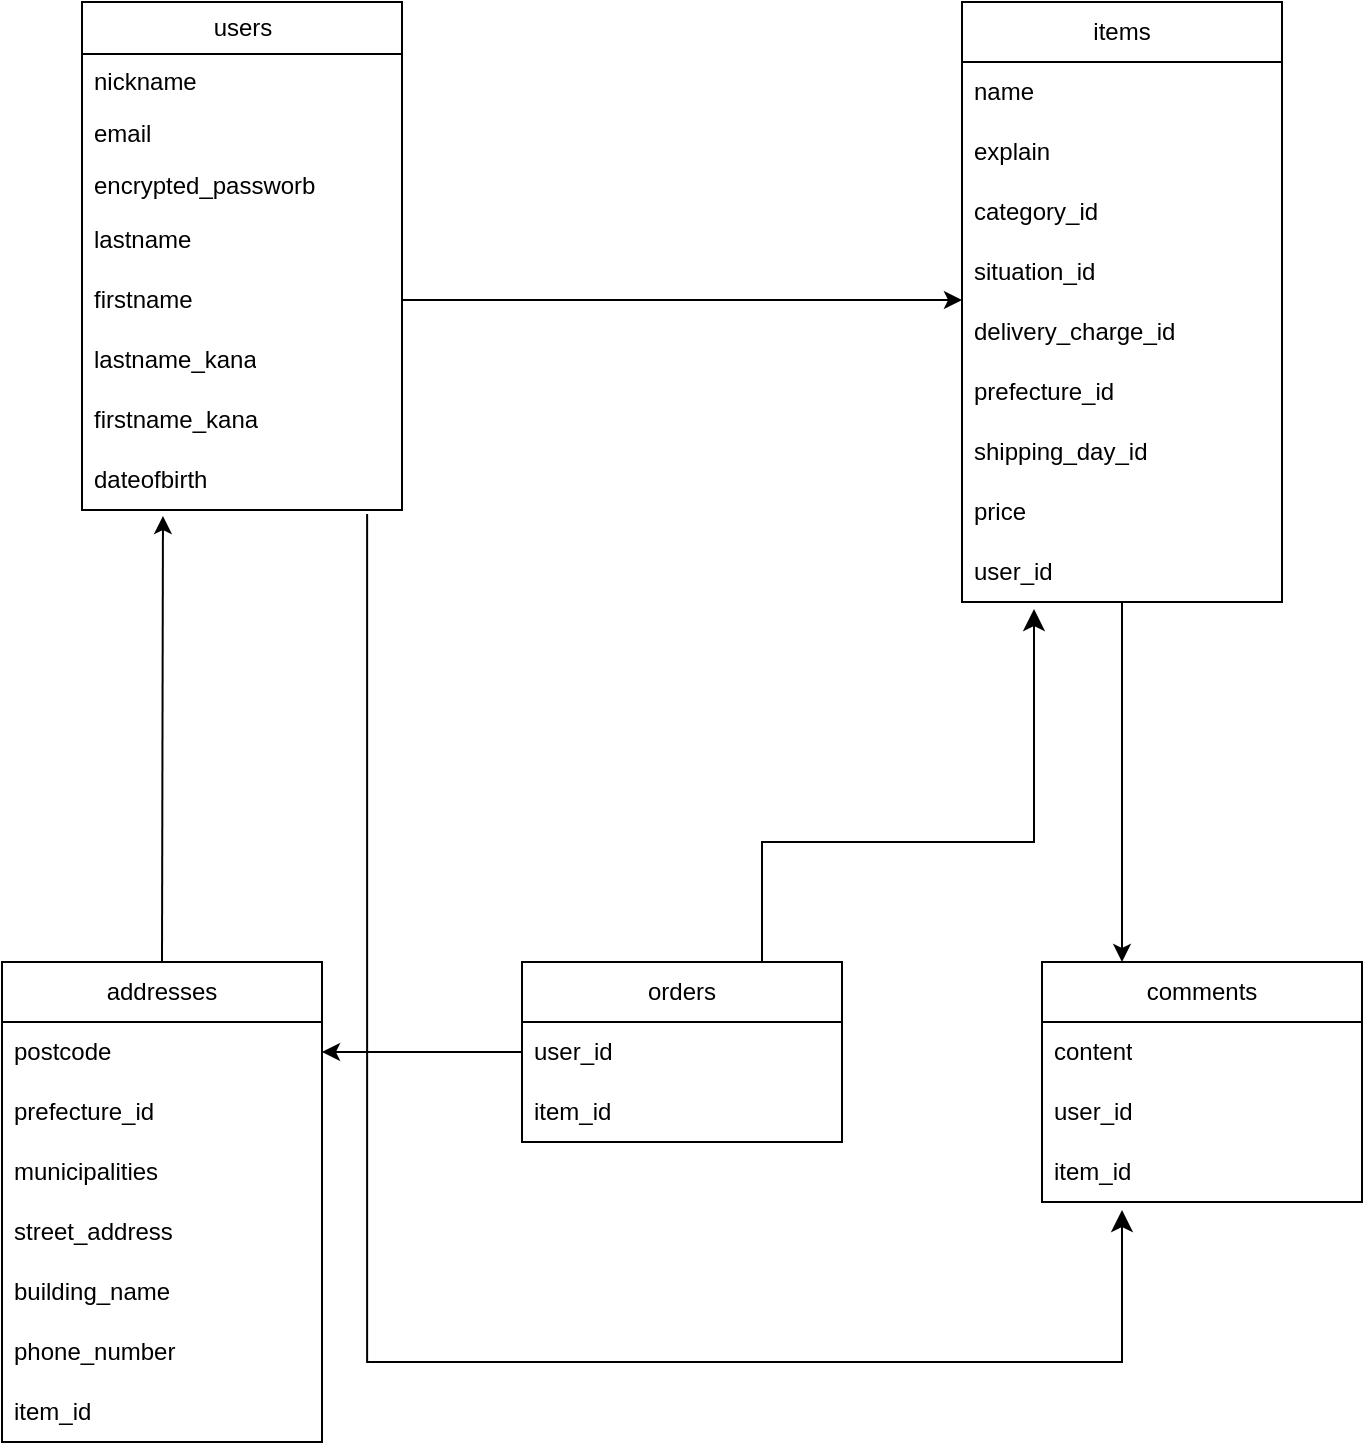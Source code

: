 <mxfile>
    <diagram id="PV2EL0HBB92G5qYvjhKL" name="ページ1">
        <mxGraphModel dx="736" dy="667" grid="1" gridSize="10" guides="1" tooltips="1" connect="1" arrows="1" fold="1" page="1" pageScale="1" pageWidth="827" pageHeight="1169" math="0" shadow="0">
            <root>
                <mxCell id="0"/>
                <mxCell id="1" parent="0"/>
                <mxCell id="2" value="users" style="swimlane;fontStyle=0;childLayout=stackLayout;horizontal=1;startSize=26;fillColor=none;horizontalStack=0;resizeParent=1;resizeParentMax=0;resizeLast=0;collapsible=1;marginBottom=0;html=1;" parent="1" vertex="1">
                    <mxGeometry x="120" y="160" width="160" height="254" as="geometry"/>
                </mxCell>
                <mxCell id="3" value="nickname" style="text;strokeColor=none;fillColor=none;align=left;verticalAlign=top;spacingLeft=4;spacingRight=4;overflow=hidden;rotatable=0;points=[[0,0.5],[1,0.5]];portConstraint=eastwest;whiteSpace=wrap;html=1;" parent="2" vertex="1">
                    <mxGeometry y="26" width="160" height="26" as="geometry"/>
                </mxCell>
                <mxCell id="4" value="email" style="text;strokeColor=none;fillColor=none;align=left;verticalAlign=top;spacingLeft=4;spacingRight=4;overflow=hidden;rotatable=0;points=[[0,0.5],[1,0.5]];portConstraint=eastwest;whiteSpace=wrap;html=1;" parent="2" vertex="1">
                    <mxGeometry y="52" width="160" height="26" as="geometry"/>
                </mxCell>
                <mxCell id="85" value="encrypted_passworb" style="text;strokeColor=none;fillColor=none;align=left;verticalAlign=top;spacingLeft=4;spacingRight=4;overflow=hidden;rotatable=0;points=[[0,0.5],[1,0.5]];portConstraint=eastwest;whiteSpace=wrap;html=1;" parent="2" vertex="1">
                    <mxGeometry y="78" width="160" height="26" as="geometry"/>
                </mxCell>
                <mxCell id="17" value="lastname" style="text;strokeColor=none;fillColor=none;align=left;verticalAlign=middle;spacingLeft=4;spacingRight=4;overflow=hidden;points=[[0,0.5],[1,0.5]];portConstraint=eastwest;rotatable=0;whiteSpace=wrap;html=1;" parent="2" vertex="1">
                    <mxGeometry y="104" width="160" height="30" as="geometry"/>
                </mxCell>
                <mxCell id="18" value="firstname" style="text;strokeColor=none;fillColor=none;align=left;verticalAlign=middle;spacingLeft=4;spacingRight=4;overflow=hidden;points=[[0,0.5],[1,0.5]];portConstraint=eastwest;rotatable=0;whiteSpace=wrap;html=1;" parent="2" vertex="1">
                    <mxGeometry y="134" width="160" height="30" as="geometry"/>
                </mxCell>
                <mxCell id="19" value="lastname_kana" style="text;strokeColor=none;fillColor=none;align=left;verticalAlign=middle;spacingLeft=4;spacingRight=4;overflow=hidden;points=[[0,0.5],[1,0.5]];portConstraint=eastwest;rotatable=0;whiteSpace=wrap;html=1;" parent="2" vertex="1">
                    <mxGeometry y="164" width="160" height="30" as="geometry"/>
                </mxCell>
                <mxCell id="21" value="firstname_kana" style="text;strokeColor=none;fillColor=none;align=left;verticalAlign=middle;spacingLeft=4;spacingRight=4;overflow=hidden;points=[[0,0.5],[1,0.5]];portConstraint=eastwest;rotatable=0;whiteSpace=wrap;html=1;" parent="2" vertex="1">
                    <mxGeometry y="194" width="160" height="30" as="geometry"/>
                </mxCell>
                <mxCell id="23" value="dateofbirth" style="text;strokeColor=none;fillColor=none;align=left;verticalAlign=middle;spacingLeft=4;spacingRight=4;overflow=hidden;points=[[0,0.5],[1,0.5]];portConstraint=eastwest;rotatable=0;whiteSpace=wrap;html=1;" parent="2" vertex="1">
                    <mxGeometry y="224" width="160" height="30" as="geometry"/>
                </mxCell>
                <mxCell id="78" style="edgeStyle=none;html=1;entryX=0.25;entryY=0;entryDx=0;entryDy=0;" parent="1" source="26" target="47" edge="1">
                    <mxGeometry relative="1" as="geometry"/>
                </mxCell>
                <mxCell id="26" value="items" style="swimlane;fontStyle=0;childLayout=stackLayout;horizontal=1;startSize=30;horizontalStack=0;resizeParent=1;resizeParentMax=0;resizeLast=0;collapsible=1;marginBottom=0;whiteSpace=wrap;html=1;" parent="1" vertex="1">
                    <mxGeometry x="560" y="160" width="160" height="300" as="geometry"/>
                </mxCell>
                <mxCell id="28" value="name" style="text;strokeColor=none;fillColor=none;align=left;verticalAlign=middle;spacingLeft=4;spacingRight=4;overflow=hidden;points=[[0,0.5],[1,0.5]];portConstraint=eastwest;rotatable=0;whiteSpace=wrap;html=1;" parent="26" vertex="1">
                    <mxGeometry y="30" width="160" height="30" as="geometry"/>
                </mxCell>
                <mxCell id="29" value="explain" style="text;strokeColor=none;fillColor=none;align=left;verticalAlign=middle;spacingLeft=4;spacingRight=4;overflow=hidden;points=[[0,0.5],[1,0.5]];portConstraint=eastwest;rotatable=0;whiteSpace=wrap;html=1;" parent="26" vertex="1">
                    <mxGeometry y="60" width="160" height="30" as="geometry"/>
                </mxCell>
                <mxCell id="33" value="category_id" style="text;strokeColor=none;fillColor=none;align=left;verticalAlign=middle;spacingLeft=4;spacingRight=4;overflow=hidden;points=[[0,0.5],[1,0.5]];portConstraint=eastwest;rotatable=0;whiteSpace=wrap;html=1;" parent="26" vertex="1">
                    <mxGeometry y="90" width="160" height="30" as="geometry"/>
                </mxCell>
                <mxCell id="34" value="situation_id" style="text;strokeColor=none;fillColor=none;align=left;verticalAlign=middle;spacingLeft=4;spacingRight=4;overflow=hidden;points=[[0,0.5],[1,0.5]];portConstraint=eastwest;rotatable=0;whiteSpace=wrap;html=1;" parent="26" vertex="1">
                    <mxGeometry y="120" width="160" height="30" as="geometry"/>
                </mxCell>
                <mxCell id="89" value="delivery_charge_id" style="text;strokeColor=none;fillColor=none;align=left;verticalAlign=middle;spacingLeft=4;spacingRight=4;overflow=hidden;points=[[0,0.5],[1,0.5]];portConstraint=eastwest;rotatable=0;whiteSpace=wrap;html=1;" vertex="1" parent="26">
                    <mxGeometry y="150" width="160" height="30" as="geometry"/>
                </mxCell>
                <mxCell id="35" value="prefecture_id" style="text;strokeColor=none;fillColor=none;align=left;verticalAlign=middle;spacingLeft=4;spacingRight=4;overflow=hidden;points=[[0,0.5],[1,0.5]];portConstraint=eastwest;rotatable=0;whiteSpace=wrap;html=1;" parent="26" vertex="1">
                    <mxGeometry y="180" width="160" height="30" as="geometry"/>
                </mxCell>
                <mxCell id="36" value="shipping_day_id" style="text;strokeColor=none;fillColor=none;align=left;verticalAlign=middle;spacingLeft=4;spacingRight=4;overflow=hidden;points=[[0,0.5],[1,0.5]];portConstraint=eastwest;rotatable=0;whiteSpace=wrap;html=1;" parent="26" vertex="1">
                    <mxGeometry y="210" width="160" height="30" as="geometry"/>
                </mxCell>
                <mxCell id="38" value="price" style="text;strokeColor=none;fillColor=none;align=left;verticalAlign=middle;spacingLeft=4;spacingRight=4;overflow=hidden;points=[[0,0.5],[1,0.5]];portConstraint=eastwest;rotatable=0;whiteSpace=wrap;html=1;" parent="26" vertex="1">
                    <mxGeometry y="240" width="160" height="30" as="geometry"/>
                </mxCell>
                <mxCell id="62" value="user_id" style="text;strokeColor=none;fillColor=none;align=left;verticalAlign=middle;spacingLeft=4;spacingRight=4;overflow=hidden;points=[[0,0.5],[1,0.5]];portConstraint=eastwest;rotatable=0;whiteSpace=wrap;html=1;" parent="26" vertex="1">
                    <mxGeometry y="270" width="160" height="30" as="geometry"/>
                </mxCell>
                <mxCell id="83" style="edgeStyle=none;html=1;exitX=0.5;exitY=0;exitDx=0;exitDy=0;entryX=0.253;entryY=1.1;entryDx=0;entryDy=0;entryPerimeter=0;" parent="1" source="40" target="23" edge="1">
                    <mxGeometry relative="1" as="geometry">
                        <mxPoint x="160" y="510" as="targetPoint"/>
                    </mxGeometry>
                </mxCell>
                <mxCell id="40" value="addresses" style="swimlane;fontStyle=0;childLayout=stackLayout;horizontal=1;startSize=30;horizontalStack=0;resizeParent=1;resizeParentMax=0;resizeLast=0;collapsible=1;marginBottom=0;whiteSpace=wrap;html=1;" parent="1" vertex="1">
                    <mxGeometry x="80" y="640" width="160" height="240" as="geometry"/>
                </mxCell>
                <mxCell id="41" value="postcode" style="text;strokeColor=none;fillColor=none;align=left;verticalAlign=middle;spacingLeft=4;spacingRight=4;overflow=hidden;points=[[0,0.5],[1,0.5]];portConstraint=eastwest;rotatable=0;whiteSpace=wrap;html=1;" parent="40" vertex="1">
                    <mxGeometry y="30" width="160" height="30" as="geometry"/>
                </mxCell>
                <mxCell id="42" value="prefecture_id" style="text;strokeColor=none;fillColor=none;align=left;verticalAlign=middle;spacingLeft=4;spacingRight=4;overflow=hidden;points=[[0,0.5],[1,0.5]];portConstraint=eastwest;rotatable=0;whiteSpace=wrap;html=1;" parent="40" vertex="1">
                    <mxGeometry y="60" width="160" height="30" as="geometry"/>
                </mxCell>
                <mxCell id="43" value="municipalities" style="text;strokeColor=none;fillColor=none;align=left;verticalAlign=middle;spacingLeft=4;spacingRight=4;overflow=hidden;points=[[0,0.5],[1,0.5]];portConstraint=eastwest;rotatable=0;whiteSpace=wrap;html=1;" parent="40" vertex="1">
                    <mxGeometry y="90" width="160" height="30" as="geometry"/>
                </mxCell>
                <mxCell id="44" value="street_address" style="text;strokeColor=none;fillColor=none;align=left;verticalAlign=middle;spacingLeft=4;spacingRight=4;overflow=hidden;points=[[0,0.5],[1,0.5]];portConstraint=eastwest;rotatable=0;whiteSpace=wrap;html=1;" parent="40" vertex="1">
                    <mxGeometry y="120" width="160" height="30" as="geometry"/>
                </mxCell>
                <mxCell id="45" value="building_name" style="text;strokeColor=none;fillColor=none;align=left;verticalAlign=middle;spacingLeft=4;spacingRight=4;overflow=hidden;points=[[0,0.5],[1,0.5]];portConstraint=eastwest;rotatable=0;whiteSpace=wrap;html=1;" parent="40" vertex="1">
                    <mxGeometry y="150" width="160" height="30" as="geometry"/>
                </mxCell>
                <mxCell id="46" value="phone_number" style="text;strokeColor=none;fillColor=none;align=left;verticalAlign=middle;spacingLeft=4;spacingRight=4;overflow=hidden;points=[[0,0.5],[1,0.5]];portConstraint=eastwest;rotatable=0;whiteSpace=wrap;html=1;" parent="40" vertex="1">
                    <mxGeometry y="180" width="160" height="30" as="geometry"/>
                </mxCell>
                <mxCell id="68" value="item_id" style="text;strokeColor=none;fillColor=none;align=left;verticalAlign=middle;spacingLeft=4;spacingRight=4;overflow=hidden;points=[[0,0.5],[1,0.5]];portConstraint=eastwest;rotatable=0;whiteSpace=wrap;html=1;" parent="40" vertex="1">
                    <mxGeometry y="210" width="160" height="30" as="geometry"/>
                </mxCell>
                <mxCell id="47" value="comments" style="swimlane;fontStyle=0;childLayout=stackLayout;horizontal=1;startSize=30;horizontalStack=0;resizeParent=1;resizeParentMax=0;resizeLast=0;collapsible=1;marginBottom=0;whiteSpace=wrap;html=1;" parent="1" vertex="1">
                    <mxGeometry x="600" y="640" width="160" height="120" as="geometry"/>
                </mxCell>
                <mxCell id="48" value="content" style="text;strokeColor=none;fillColor=none;align=left;verticalAlign=middle;spacingLeft=4;spacingRight=4;overflow=hidden;points=[[0,0.5],[1,0.5]];portConstraint=eastwest;rotatable=0;whiteSpace=wrap;html=1;" parent="47" vertex="1">
                    <mxGeometry y="30" width="160" height="30" as="geometry"/>
                </mxCell>
                <mxCell id="63" value="user_id" style="text;strokeColor=none;fillColor=none;align=left;verticalAlign=middle;spacingLeft=4;spacingRight=4;overflow=hidden;points=[[0,0.5],[1,0.5]];portConstraint=eastwest;rotatable=0;whiteSpace=wrap;html=1;" parent="47" vertex="1">
                    <mxGeometry y="60" width="160" height="30" as="geometry"/>
                </mxCell>
                <mxCell id="65" value="item_id" style="text;strokeColor=none;fillColor=none;align=left;verticalAlign=middle;spacingLeft=4;spacingRight=4;overflow=hidden;points=[[0,0.5],[1,0.5]];portConstraint=eastwest;rotatable=0;whiteSpace=wrap;html=1;" parent="47" vertex="1">
                    <mxGeometry y="90" width="160" height="30" as="geometry"/>
                </mxCell>
                <mxCell id="70" value="orders" style="swimlane;fontStyle=0;childLayout=stackLayout;horizontal=1;startSize=30;horizontalStack=0;resizeParent=1;resizeParentMax=0;resizeLast=0;collapsible=1;marginBottom=0;whiteSpace=wrap;html=1;" parent="1" vertex="1">
                    <mxGeometry x="340" y="640" width="160" height="90" as="geometry"/>
                </mxCell>
                <mxCell id="71" value="user_id" style="text;strokeColor=none;fillColor=none;align=left;verticalAlign=middle;spacingLeft=4;spacingRight=4;overflow=hidden;points=[[0,0.5],[1,0.5]];portConstraint=eastwest;rotatable=0;whiteSpace=wrap;html=1;" parent="70" vertex="1">
                    <mxGeometry y="30" width="160" height="30" as="geometry"/>
                </mxCell>
                <mxCell id="72" value="item_id" style="text;strokeColor=none;fillColor=none;align=left;verticalAlign=middle;spacingLeft=4;spacingRight=4;overflow=hidden;points=[[0,0.5],[1,0.5]];portConstraint=eastwest;rotatable=0;whiteSpace=wrap;html=1;" parent="70" vertex="1">
                    <mxGeometry y="60" width="160" height="30" as="geometry"/>
                </mxCell>
                <mxCell id="79" value="" style="edgeStyle=elbowEdgeStyle;elbow=vertical;endArrow=classic;html=1;curved=0;rounded=0;endSize=8;startSize=8;exitX=0.75;exitY=0;exitDx=0;exitDy=0;entryX=0.225;entryY=1.117;entryDx=0;entryDy=0;entryPerimeter=0;" parent="1" source="70" target="62" edge="1">
                    <mxGeometry width="50" height="50" relative="1" as="geometry">
                        <mxPoint x="460" y="630" as="sourcePoint"/>
                        <mxPoint x="510" y="520" as="targetPoint"/>
                        <Array as="points">
                            <mxPoint x="570" y="580"/>
                        </Array>
                    </mxGeometry>
                </mxCell>
                <mxCell id="80" value="" style="edgeStyle=elbowEdgeStyle;elbow=vertical;endArrow=classic;html=1;curved=0;rounded=0;endSize=8;startSize=8;exitX=0.891;exitY=1.067;exitDx=0;exitDy=0;exitPerimeter=0;" parent="1" source="23" edge="1">
                    <mxGeometry width="50" height="50" relative="1" as="geometry">
                        <mxPoint x="263.04" y="473.99" as="sourcePoint"/>
                        <mxPoint x="640" y="764" as="targetPoint"/>
                        <Array as="points">
                            <mxPoint x="490" y="840"/>
                        </Array>
                    </mxGeometry>
                </mxCell>
                <mxCell id="87" style="edgeStyle=orthogonalEdgeStyle;html=1;exitX=1;exitY=0.5;exitDx=0;exitDy=0;" parent="1" source="18" edge="1">
                    <mxGeometry relative="1" as="geometry">
                        <mxPoint x="560" y="309" as="targetPoint"/>
                    </mxGeometry>
                </mxCell>
                <mxCell id="88" style="edgeStyle=orthogonalEdgeStyle;html=1;exitX=0;exitY=0.5;exitDx=0;exitDy=0;entryX=1;entryY=0.5;entryDx=0;entryDy=0;" parent="1" source="71" target="41" edge="1">
                    <mxGeometry relative="1" as="geometry"/>
                </mxCell>
            </root>
        </mxGraphModel>
    </diagram>
</mxfile>